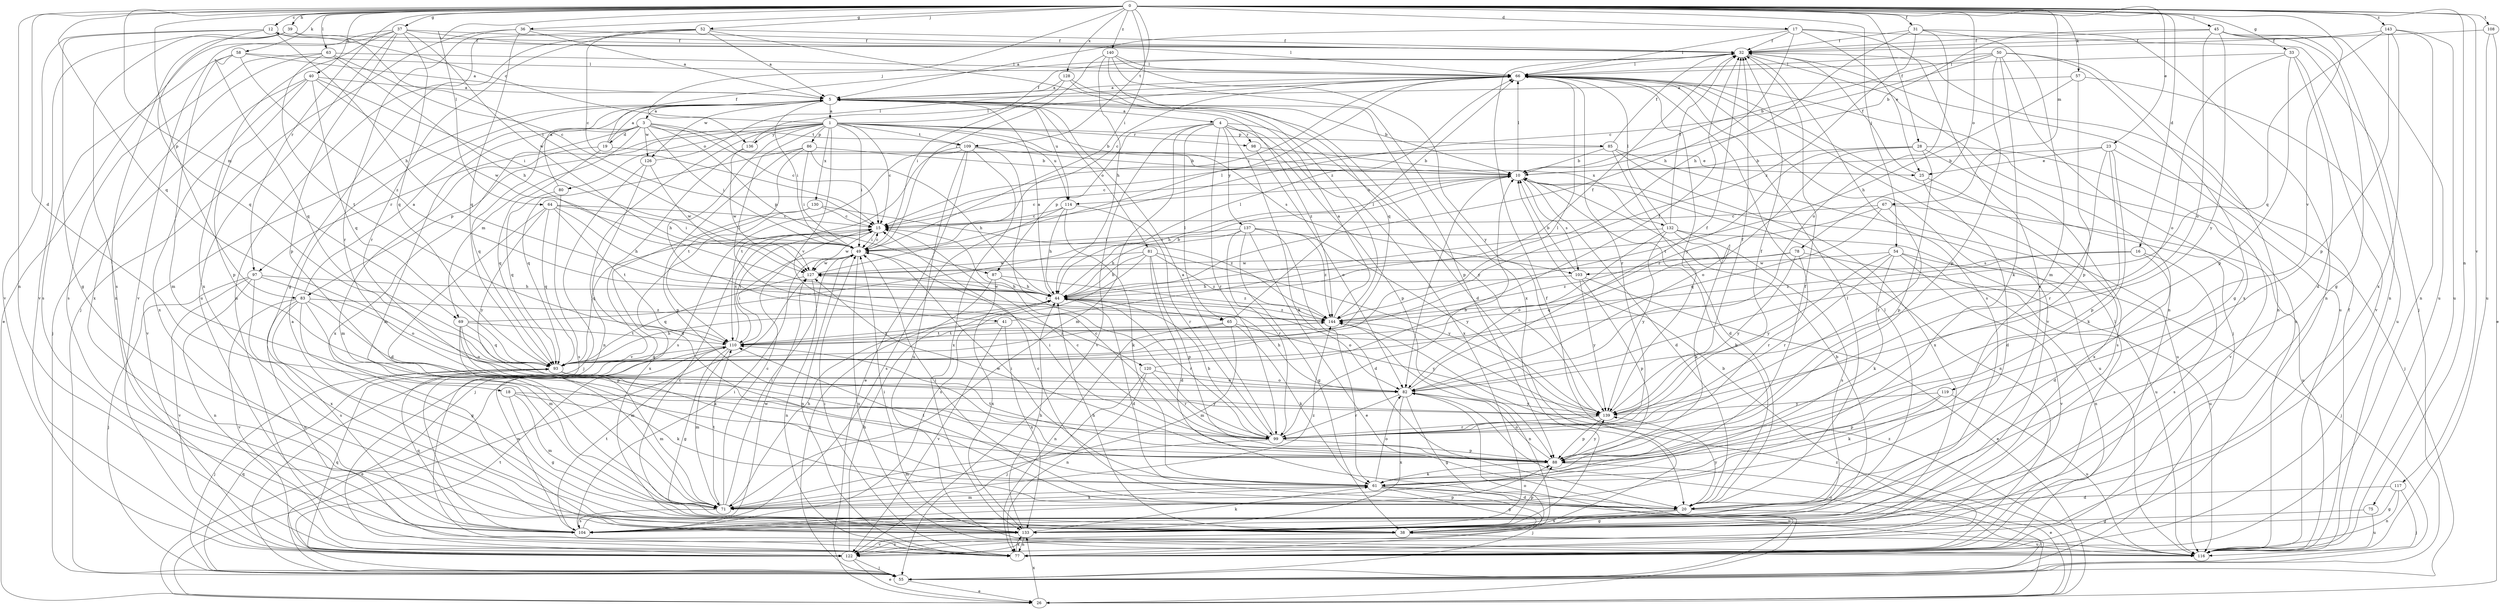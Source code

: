 strict digraph  {
0;
1;
3;
4;
5;
10;
12;
15;
16;
17;
18;
19;
20;
23;
25;
26;
28;
31;
32;
33;
36;
37;
38;
39;
40;
41;
44;
45;
49;
50;
52;
54;
55;
57;
58;
61;
63;
64;
65;
66;
67;
69;
71;
75;
77;
78;
80;
81;
82;
83;
85;
86;
87;
88;
93;
97;
98;
99;
103;
104;
108;
109;
110;
114;
116;
117;
119;
120;
122;
126;
127;
128;
130;
132;
133;
136;
137;
139;
140;
143;
144;
0 -> 12  [label=c];
0 -> 16  [label=d];
0 -> 17  [label=d];
0 -> 18  [label=d];
0 -> 23  [label=e];
0 -> 28  [label=f];
0 -> 31  [label=f];
0 -> 33  [label=g];
0 -> 36  [label=g];
0 -> 37  [label=g];
0 -> 39  [label=h];
0 -> 40  [label=h];
0 -> 45  [label=i];
0 -> 49  [label=i];
0 -> 52  [label=j];
0 -> 54  [label=j];
0 -> 57  [label=k];
0 -> 58  [label=k];
0 -> 63  [label=l];
0 -> 64  [label=l];
0 -> 67  [label=m];
0 -> 69  [label=m];
0 -> 75  [label=n];
0 -> 77  [label=n];
0 -> 78  [label=o];
0 -> 83  [label=p];
0 -> 93  [label=q];
0 -> 97  [label=r];
0 -> 108  [label=t];
0 -> 109  [label=t];
0 -> 117  [label=v];
0 -> 119  [label=v];
0 -> 128  [label=x];
0 -> 140  [label=z];
0 -> 143  [label=z];
0 -> 136  [label=j];
1 -> 10  [label=b];
1 -> 12  [label=c];
1 -> 15  [label=c];
1 -> 32  [label=f];
1 -> 41  [label=h];
1 -> 49  [label=i];
1 -> 65  [label=l];
1 -> 77  [label=n];
1 -> 80  [label=o];
1 -> 83  [label=p];
1 -> 85  [label=p];
1 -> 86  [label=p];
1 -> 97  [label=r];
1 -> 98  [label=r];
1 -> 103  [label=s];
1 -> 109  [label=t];
1 -> 114  [label=u];
1 -> 120  [label=v];
1 -> 130  [label=x];
1 -> 136  [label=y];
3 -> 15  [label=c];
3 -> 19  [label=d];
3 -> 49  [label=i];
3 -> 69  [label=m];
3 -> 71  [label=m];
3 -> 87  [label=p];
3 -> 93  [label=q];
3 -> 109  [label=t];
3 -> 126  [label=w];
3 -> 132  [label=x];
3 -> 133  [label=x];
4 -> 61  [label=k];
4 -> 65  [label=l];
4 -> 71  [label=m];
4 -> 87  [label=p];
4 -> 88  [label=p];
4 -> 98  [label=r];
4 -> 99  [label=r];
4 -> 122  [label=v];
4 -> 133  [label=x];
4 -> 137  [label=y];
4 -> 139  [label=y];
5 -> 1  [label=a];
5 -> 3  [label=a];
5 -> 4  [label=a];
5 -> 10  [label=b];
5 -> 49  [label=i];
5 -> 81  [label=o];
5 -> 114  [label=u];
5 -> 122  [label=v];
5 -> 126  [label=w];
5 -> 144  [label=z];
10 -> 15  [label=c];
10 -> 20  [label=d];
10 -> 44  [label=h];
10 -> 66  [label=l];
10 -> 77  [label=n];
10 -> 82  [label=o];
10 -> 103  [label=s];
10 -> 114  [label=u];
10 -> 116  [label=u];
12 -> 32  [label=f];
12 -> 38  [label=g];
12 -> 44  [label=h];
12 -> 93  [label=q];
12 -> 122  [label=v];
15 -> 49  [label=i];
15 -> 93  [label=q];
15 -> 110  [label=t];
15 -> 127  [label=w];
16 -> 20  [label=d];
16 -> 103  [label=s];
16 -> 104  [label=s];
16 -> 144  [label=z];
17 -> 5  [label=a];
17 -> 25  [label=e];
17 -> 32  [label=f];
17 -> 44  [label=h];
17 -> 55  [label=j];
17 -> 66  [label=l];
17 -> 104  [label=s];
18 -> 38  [label=g];
18 -> 61  [label=k];
18 -> 71  [label=m];
18 -> 139  [label=y];
19 -> 5  [label=a];
19 -> 25  [label=e];
19 -> 32  [label=f];
19 -> 71  [label=m];
19 -> 93  [label=q];
20 -> 10  [label=b];
20 -> 15  [label=c];
20 -> 38  [label=g];
20 -> 49  [label=i];
20 -> 55  [label=j];
20 -> 66  [label=l];
20 -> 133  [label=x];
20 -> 139  [label=y];
23 -> 10  [label=b];
23 -> 25  [label=e];
23 -> 55  [label=j];
23 -> 61  [label=k];
23 -> 88  [label=p];
23 -> 99  [label=r];
25 -> 20  [label=d];
25 -> 32  [label=f];
25 -> 133  [label=x];
26 -> 82  [label=o];
26 -> 127  [label=w];
26 -> 133  [label=x];
26 -> 144  [label=z];
28 -> 10  [label=b];
28 -> 82  [label=o];
28 -> 88  [label=p];
28 -> 104  [label=s];
28 -> 110  [label=t];
28 -> 122  [label=v];
31 -> 32  [label=f];
31 -> 44  [label=h];
31 -> 71  [label=m];
31 -> 77  [label=n];
31 -> 82  [label=o];
31 -> 144  [label=z];
32 -> 66  [label=l];
32 -> 77  [label=n];
32 -> 104  [label=s];
32 -> 116  [label=u];
33 -> 20  [label=d];
33 -> 66  [label=l];
33 -> 82  [label=o];
33 -> 88  [label=p];
33 -> 122  [label=v];
36 -> 5  [label=a];
36 -> 32  [label=f];
36 -> 55  [label=j];
36 -> 93  [label=q];
36 -> 99  [label=r];
37 -> 26  [label=e];
37 -> 32  [label=f];
37 -> 66  [label=l];
37 -> 88  [label=p];
37 -> 93  [label=q];
37 -> 116  [label=u];
37 -> 122  [label=v];
37 -> 127  [label=w];
37 -> 133  [label=x];
38 -> 5  [label=a];
38 -> 15  [label=c];
38 -> 32  [label=f];
38 -> 44  [label=h];
38 -> 116  [label=u];
38 -> 122  [label=v];
39 -> 32  [label=f];
39 -> 49  [label=i];
39 -> 77  [label=n];
39 -> 104  [label=s];
39 -> 122  [label=v];
40 -> 5  [label=a];
40 -> 49  [label=i];
40 -> 55  [label=j];
40 -> 88  [label=p];
40 -> 93  [label=q];
40 -> 127  [label=w];
40 -> 133  [label=x];
41 -> 32  [label=f];
41 -> 110  [label=t];
41 -> 122  [label=v];
41 -> 133  [label=x];
44 -> 5  [label=a];
44 -> 10  [label=b];
44 -> 20  [label=d];
44 -> 82  [label=o];
44 -> 99  [label=r];
44 -> 127  [label=w];
44 -> 144  [label=z];
45 -> 10  [label=b];
45 -> 32  [label=f];
45 -> 38  [label=g];
45 -> 77  [label=n];
45 -> 82  [label=o];
45 -> 116  [label=u];
45 -> 139  [label=y];
49 -> 15  [label=c];
49 -> 77  [label=n];
49 -> 116  [label=u];
49 -> 127  [label=w];
50 -> 10  [label=b];
50 -> 15  [label=c];
50 -> 38  [label=g];
50 -> 61  [label=k];
50 -> 66  [label=l];
50 -> 77  [label=n];
50 -> 88  [label=p];
50 -> 133  [label=x];
52 -> 5  [label=a];
52 -> 15  [label=c];
52 -> 32  [label=f];
52 -> 38  [label=g];
52 -> 77  [label=n];
52 -> 99  [label=r];
52 -> 144  [label=z];
54 -> 55  [label=j];
54 -> 61  [label=k];
54 -> 77  [label=n];
54 -> 99  [label=r];
54 -> 122  [label=v];
54 -> 127  [label=w];
54 -> 139  [label=y];
55 -> 26  [label=e];
55 -> 82  [label=o];
55 -> 93  [label=q];
55 -> 110  [label=t];
57 -> 5  [label=a];
57 -> 44  [label=h];
57 -> 88  [label=p];
57 -> 116  [label=u];
58 -> 5  [label=a];
58 -> 66  [label=l];
58 -> 71  [label=m];
58 -> 93  [label=q];
58 -> 104  [label=s];
58 -> 144  [label=z];
61 -> 20  [label=d];
61 -> 38  [label=g];
61 -> 49  [label=i];
61 -> 55  [label=j];
61 -> 71  [label=m];
61 -> 82  [label=o];
61 -> 110  [label=t];
61 -> 116  [label=u];
63 -> 15  [label=c];
63 -> 44  [label=h];
63 -> 66  [label=l];
63 -> 104  [label=s];
63 -> 110  [label=t];
63 -> 133  [label=x];
64 -> 15  [label=c];
64 -> 20  [label=d];
64 -> 44  [label=h];
64 -> 49  [label=i];
64 -> 93  [label=q];
64 -> 110  [label=t];
64 -> 139  [label=y];
65 -> 61  [label=k];
65 -> 66  [label=l];
65 -> 71  [label=m];
65 -> 77  [label=n];
65 -> 110  [label=t];
65 -> 139  [label=y];
66 -> 5  [label=a];
66 -> 15  [label=c];
66 -> 49  [label=i];
66 -> 55  [label=j];
66 -> 99  [label=r];
66 -> 116  [label=u];
66 -> 122  [label=v];
66 -> 139  [label=y];
67 -> 15  [label=c];
67 -> 93  [label=q];
67 -> 116  [label=u];
67 -> 139  [label=y];
67 -> 144  [label=z];
69 -> 61  [label=k];
69 -> 66  [label=l];
69 -> 71  [label=m];
69 -> 82  [label=o];
69 -> 93  [label=q];
69 -> 110  [label=t];
71 -> 15  [label=c];
71 -> 32  [label=f];
71 -> 44  [label=h];
71 -> 49  [label=i];
71 -> 61  [label=k];
71 -> 104  [label=s];
71 -> 110  [label=t];
71 -> 144  [label=z];
75 -> 38  [label=g];
75 -> 116  [label=u];
77 -> 10  [label=b];
77 -> 49  [label=i];
77 -> 66  [label=l];
77 -> 133  [label=x];
78 -> 93  [label=q];
78 -> 99  [label=r];
78 -> 116  [label=u];
78 -> 127  [label=w];
78 -> 139  [label=y];
78 -> 144  [label=z];
80 -> 5  [label=a];
80 -> 93  [label=q];
80 -> 104  [label=s];
81 -> 20  [label=d];
81 -> 44  [label=h];
81 -> 88  [label=p];
81 -> 104  [label=s];
81 -> 127  [label=w];
81 -> 139  [label=y];
81 -> 144  [label=z];
82 -> 32  [label=f];
82 -> 38  [label=g];
82 -> 44  [label=h];
82 -> 99  [label=r];
82 -> 133  [label=x];
82 -> 139  [label=y];
83 -> 5  [label=a];
83 -> 38  [label=g];
83 -> 71  [label=m];
83 -> 77  [label=n];
83 -> 88  [label=p];
83 -> 104  [label=s];
83 -> 122  [label=v];
83 -> 144  [label=z];
85 -> 10  [label=b];
85 -> 15  [label=c];
85 -> 20  [label=d];
85 -> 32  [label=f];
85 -> 116  [label=u];
85 -> 133  [label=x];
86 -> 10  [label=b];
86 -> 44  [label=h];
86 -> 49  [label=i];
86 -> 88  [label=p];
86 -> 93  [label=q];
86 -> 110  [label=t];
87 -> 44  [label=h];
87 -> 55  [label=j];
87 -> 133  [label=x];
87 -> 144  [label=z];
88 -> 15  [label=c];
88 -> 26  [label=e];
88 -> 61  [label=k];
88 -> 82  [label=o];
88 -> 110  [label=t];
88 -> 127  [label=w];
88 -> 139  [label=y];
93 -> 44  [label=h];
93 -> 55  [label=j];
93 -> 66  [label=l];
93 -> 71  [label=m];
93 -> 82  [label=o];
97 -> 44  [label=h];
97 -> 55  [label=j];
97 -> 77  [label=n];
97 -> 82  [label=o];
97 -> 122  [label=v];
97 -> 133  [label=x];
98 -> 10  [label=b];
98 -> 82  [label=o];
99 -> 5  [label=a];
99 -> 10  [label=b];
99 -> 15  [label=c];
99 -> 32  [label=f];
99 -> 44  [label=h];
99 -> 49  [label=i];
99 -> 71  [label=m];
99 -> 88  [label=p];
103 -> 10  [label=b];
103 -> 26  [label=e];
103 -> 44  [label=h];
103 -> 88  [label=p];
103 -> 139  [label=y];
104 -> 49  [label=i];
104 -> 66  [label=l];
104 -> 88  [label=p];
104 -> 93  [label=q];
104 -> 110  [label=t];
104 -> 127  [label=w];
108 -> 26  [label=e];
108 -> 32  [label=f];
108 -> 116  [label=u];
109 -> 10  [label=b];
109 -> 26  [label=e];
109 -> 99  [label=r];
109 -> 104  [label=s];
109 -> 110  [label=t];
109 -> 116  [label=u];
109 -> 133  [label=x];
110 -> 15  [label=c];
110 -> 26  [label=e];
110 -> 38  [label=g];
110 -> 49  [label=i];
110 -> 71  [label=m];
110 -> 93  [label=q];
110 -> 144  [label=z];
114 -> 15  [label=c];
114 -> 44  [label=h];
114 -> 61  [label=k];
114 -> 99  [label=r];
114 -> 104  [label=s];
116 -> 32  [label=f];
116 -> 144  [label=z];
117 -> 20  [label=d];
117 -> 38  [label=g];
117 -> 55  [label=j];
117 -> 77  [label=n];
119 -> 61  [label=k];
119 -> 88  [label=p];
119 -> 116  [label=u];
119 -> 139  [label=y];
120 -> 32  [label=f];
120 -> 55  [label=j];
120 -> 77  [label=n];
120 -> 82  [label=o];
120 -> 99  [label=r];
122 -> 26  [label=e];
122 -> 44  [label=h];
122 -> 55  [label=j];
122 -> 93  [label=q];
126 -> 20  [label=d];
126 -> 55  [label=j];
126 -> 66  [label=l];
126 -> 127  [label=w];
127 -> 44  [label=h];
127 -> 66  [label=l];
127 -> 77  [label=n];
127 -> 93  [label=q];
128 -> 5  [label=a];
128 -> 20  [label=d];
128 -> 49  [label=i];
128 -> 88  [label=p];
130 -> 15  [label=c];
130 -> 55  [label=j];
130 -> 133  [label=x];
130 -> 144  [label=z];
132 -> 32  [label=f];
132 -> 49  [label=i];
132 -> 61  [label=k];
132 -> 66  [label=l];
132 -> 82  [label=o];
132 -> 104  [label=s];
132 -> 116  [label=u];
132 -> 139  [label=y];
133 -> 10  [label=b];
133 -> 44  [label=h];
133 -> 49  [label=i];
133 -> 61  [label=k];
133 -> 77  [label=n];
133 -> 88  [label=p];
133 -> 122  [label=v];
136 -> 66  [label=l];
136 -> 122  [label=v];
136 -> 127  [label=w];
137 -> 20  [label=d];
137 -> 26  [label=e];
137 -> 38  [label=g];
137 -> 44  [label=h];
137 -> 49  [label=i];
137 -> 99  [label=r];
137 -> 139  [label=y];
137 -> 144  [label=z];
139 -> 32  [label=f];
139 -> 88  [label=p];
139 -> 99  [label=r];
140 -> 44  [label=h];
140 -> 49  [label=i];
140 -> 66  [label=l];
140 -> 93  [label=q];
140 -> 133  [label=x];
140 -> 139  [label=y];
143 -> 32  [label=f];
143 -> 77  [label=n];
143 -> 88  [label=p];
143 -> 93  [label=q];
143 -> 116  [label=u];
143 -> 133  [label=x];
144 -> 5  [label=a];
144 -> 77  [label=n];
144 -> 110  [label=t];
}
